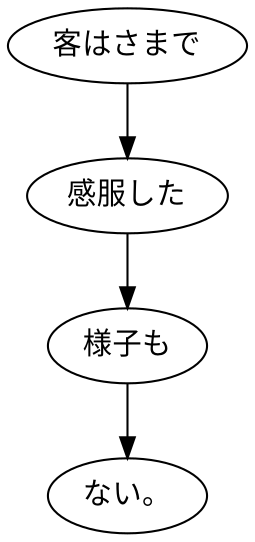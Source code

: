 digraph graph775 {
	node0 [label="客はさまで"];
	node1 [label="感服した"];
	node2 [label="様子も"];
	node3 [label="ない。"];
	node0 -> node1;
	node1 -> node2;
	node2 -> node3;
}
